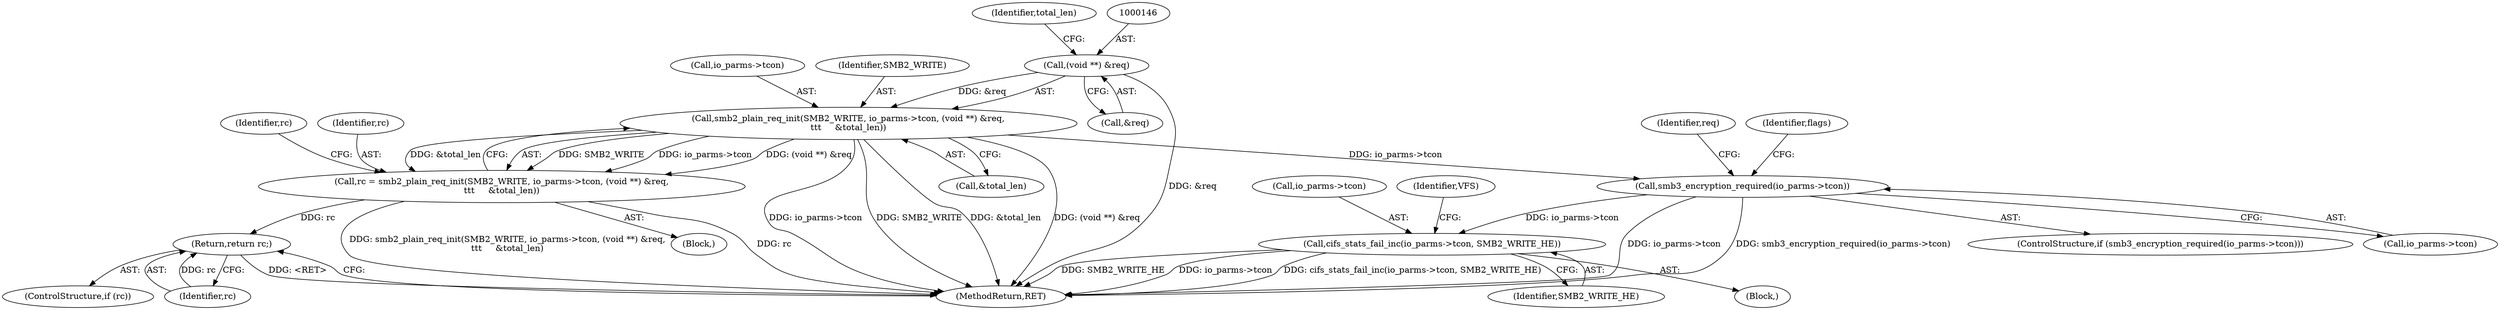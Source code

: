digraph "0_linux_6a3eb3360667170988f8a6477f6686242061488a@pointer" {
"1000140" [label="(Call,smb2_plain_req_init(SMB2_WRITE, io_parms->tcon, (void **) &req,\n\t\t\t     &total_len))"];
"1000145" [label="(Call,(void **) &req)"];
"1000138" [label="(Call,rc = smb2_plain_req_init(SMB2_WRITE, io_parms->tcon, (void **) &req,\n\t\t\t     &total_len))"];
"1000153" [label="(Return,return rc;)"];
"1000169" [label="(Call,smb3_encryption_required(io_parms->tcon))"];
"1000347" [label="(Call,cifs_stats_fail_inc(io_parms->tcon, SMB2_WRITE_HE))"];
"1000147" [label="(Call,&req)"];
"1000169" [label="(Call,smb3_encryption_required(io_parms->tcon))"];
"1000174" [label="(Identifier,flags)"];
"1000142" [label="(Call,io_parms->tcon)"];
"1000348" [label="(Call,io_parms->tcon)"];
"1000351" [label="(Identifier,SMB2_WRITE_HE)"];
"1000145" [label="(Call,(void **) &req)"];
"1000149" [label="(Call,&total_len)"];
"1000151" [label="(ControlStructure,if (rc))"];
"1000138" [label="(Call,rc = smb2_plain_req_init(SMB2_WRITE, io_parms->tcon, (void **) &req,\n\t\t\t     &total_len))"];
"1000347" [label="(Call,cifs_stats_fail_inc(io_parms->tcon, SMB2_WRITE_HE))"];
"1000353" [label="(Identifier,VFS)"];
"1000322" [label="(Block,)"];
"1000392" [label="(MethodReturn,RET)"];
"1000153" [label="(Return,return rc;)"];
"1000150" [label="(Identifier,total_len)"];
"1000139" [label="(Identifier,rc)"];
"1000179" [label="(Identifier,req)"];
"1000170" [label="(Call,io_parms->tcon)"];
"1000107" [label="(Block,)"];
"1000168" [label="(ControlStructure,if (smb3_encryption_required(io_parms->tcon)))"];
"1000140" [label="(Call,smb2_plain_req_init(SMB2_WRITE, io_parms->tcon, (void **) &req,\n\t\t\t     &total_len))"];
"1000154" [label="(Identifier,rc)"];
"1000141" [label="(Identifier,SMB2_WRITE)"];
"1000152" [label="(Identifier,rc)"];
"1000140" -> "1000138"  [label="AST: "];
"1000140" -> "1000149"  [label="CFG: "];
"1000141" -> "1000140"  [label="AST: "];
"1000142" -> "1000140"  [label="AST: "];
"1000145" -> "1000140"  [label="AST: "];
"1000149" -> "1000140"  [label="AST: "];
"1000138" -> "1000140"  [label="CFG: "];
"1000140" -> "1000392"  [label="DDG: io_parms->tcon"];
"1000140" -> "1000392"  [label="DDG: SMB2_WRITE"];
"1000140" -> "1000392"  [label="DDG: &total_len"];
"1000140" -> "1000392"  [label="DDG: (void **) &req"];
"1000140" -> "1000138"  [label="DDG: SMB2_WRITE"];
"1000140" -> "1000138"  [label="DDG: io_parms->tcon"];
"1000140" -> "1000138"  [label="DDG: (void **) &req"];
"1000140" -> "1000138"  [label="DDG: &total_len"];
"1000145" -> "1000140"  [label="DDG: &req"];
"1000140" -> "1000169"  [label="DDG: io_parms->tcon"];
"1000145" -> "1000147"  [label="CFG: "];
"1000146" -> "1000145"  [label="AST: "];
"1000147" -> "1000145"  [label="AST: "];
"1000150" -> "1000145"  [label="CFG: "];
"1000145" -> "1000392"  [label="DDG: &req"];
"1000138" -> "1000107"  [label="AST: "];
"1000139" -> "1000138"  [label="AST: "];
"1000152" -> "1000138"  [label="CFG: "];
"1000138" -> "1000392"  [label="DDG: rc"];
"1000138" -> "1000392"  [label="DDG: smb2_plain_req_init(SMB2_WRITE, io_parms->tcon, (void **) &req,\n\t\t\t     &total_len)"];
"1000138" -> "1000153"  [label="DDG: rc"];
"1000153" -> "1000151"  [label="AST: "];
"1000153" -> "1000154"  [label="CFG: "];
"1000154" -> "1000153"  [label="AST: "];
"1000392" -> "1000153"  [label="CFG: "];
"1000153" -> "1000392"  [label="DDG: <RET>"];
"1000154" -> "1000153"  [label="DDG: rc"];
"1000169" -> "1000168"  [label="AST: "];
"1000169" -> "1000170"  [label="CFG: "];
"1000170" -> "1000169"  [label="AST: "];
"1000174" -> "1000169"  [label="CFG: "];
"1000179" -> "1000169"  [label="CFG: "];
"1000169" -> "1000392"  [label="DDG: smb3_encryption_required(io_parms->tcon)"];
"1000169" -> "1000392"  [label="DDG: io_parms->tcon"];
"1000169" -> "1000347"  [label="DDG: io_parms->tcon"];
"1000347" -> "1000322"  [label="AST: "];
"1000347" -> "1000351"  [label="CFG: "];
"1000348" -> "1000347"  [label="AST: "];
"1000351" -> "1000347"  [label="AST: "];
"1000353" -> "1000347"  [label="CFG: "];
"1000347" -> "1000392"  [label="DDG: SMB2_WRITE_HE"];
"1000347" -> "1000392"  [label="DDG: io_parms->tcon"];
"1000347" -> "1000392"  [label="DDG: cifs_stats_fail_inc(io_parms->tcon, SMB2_WRITE_HE)"];
}
